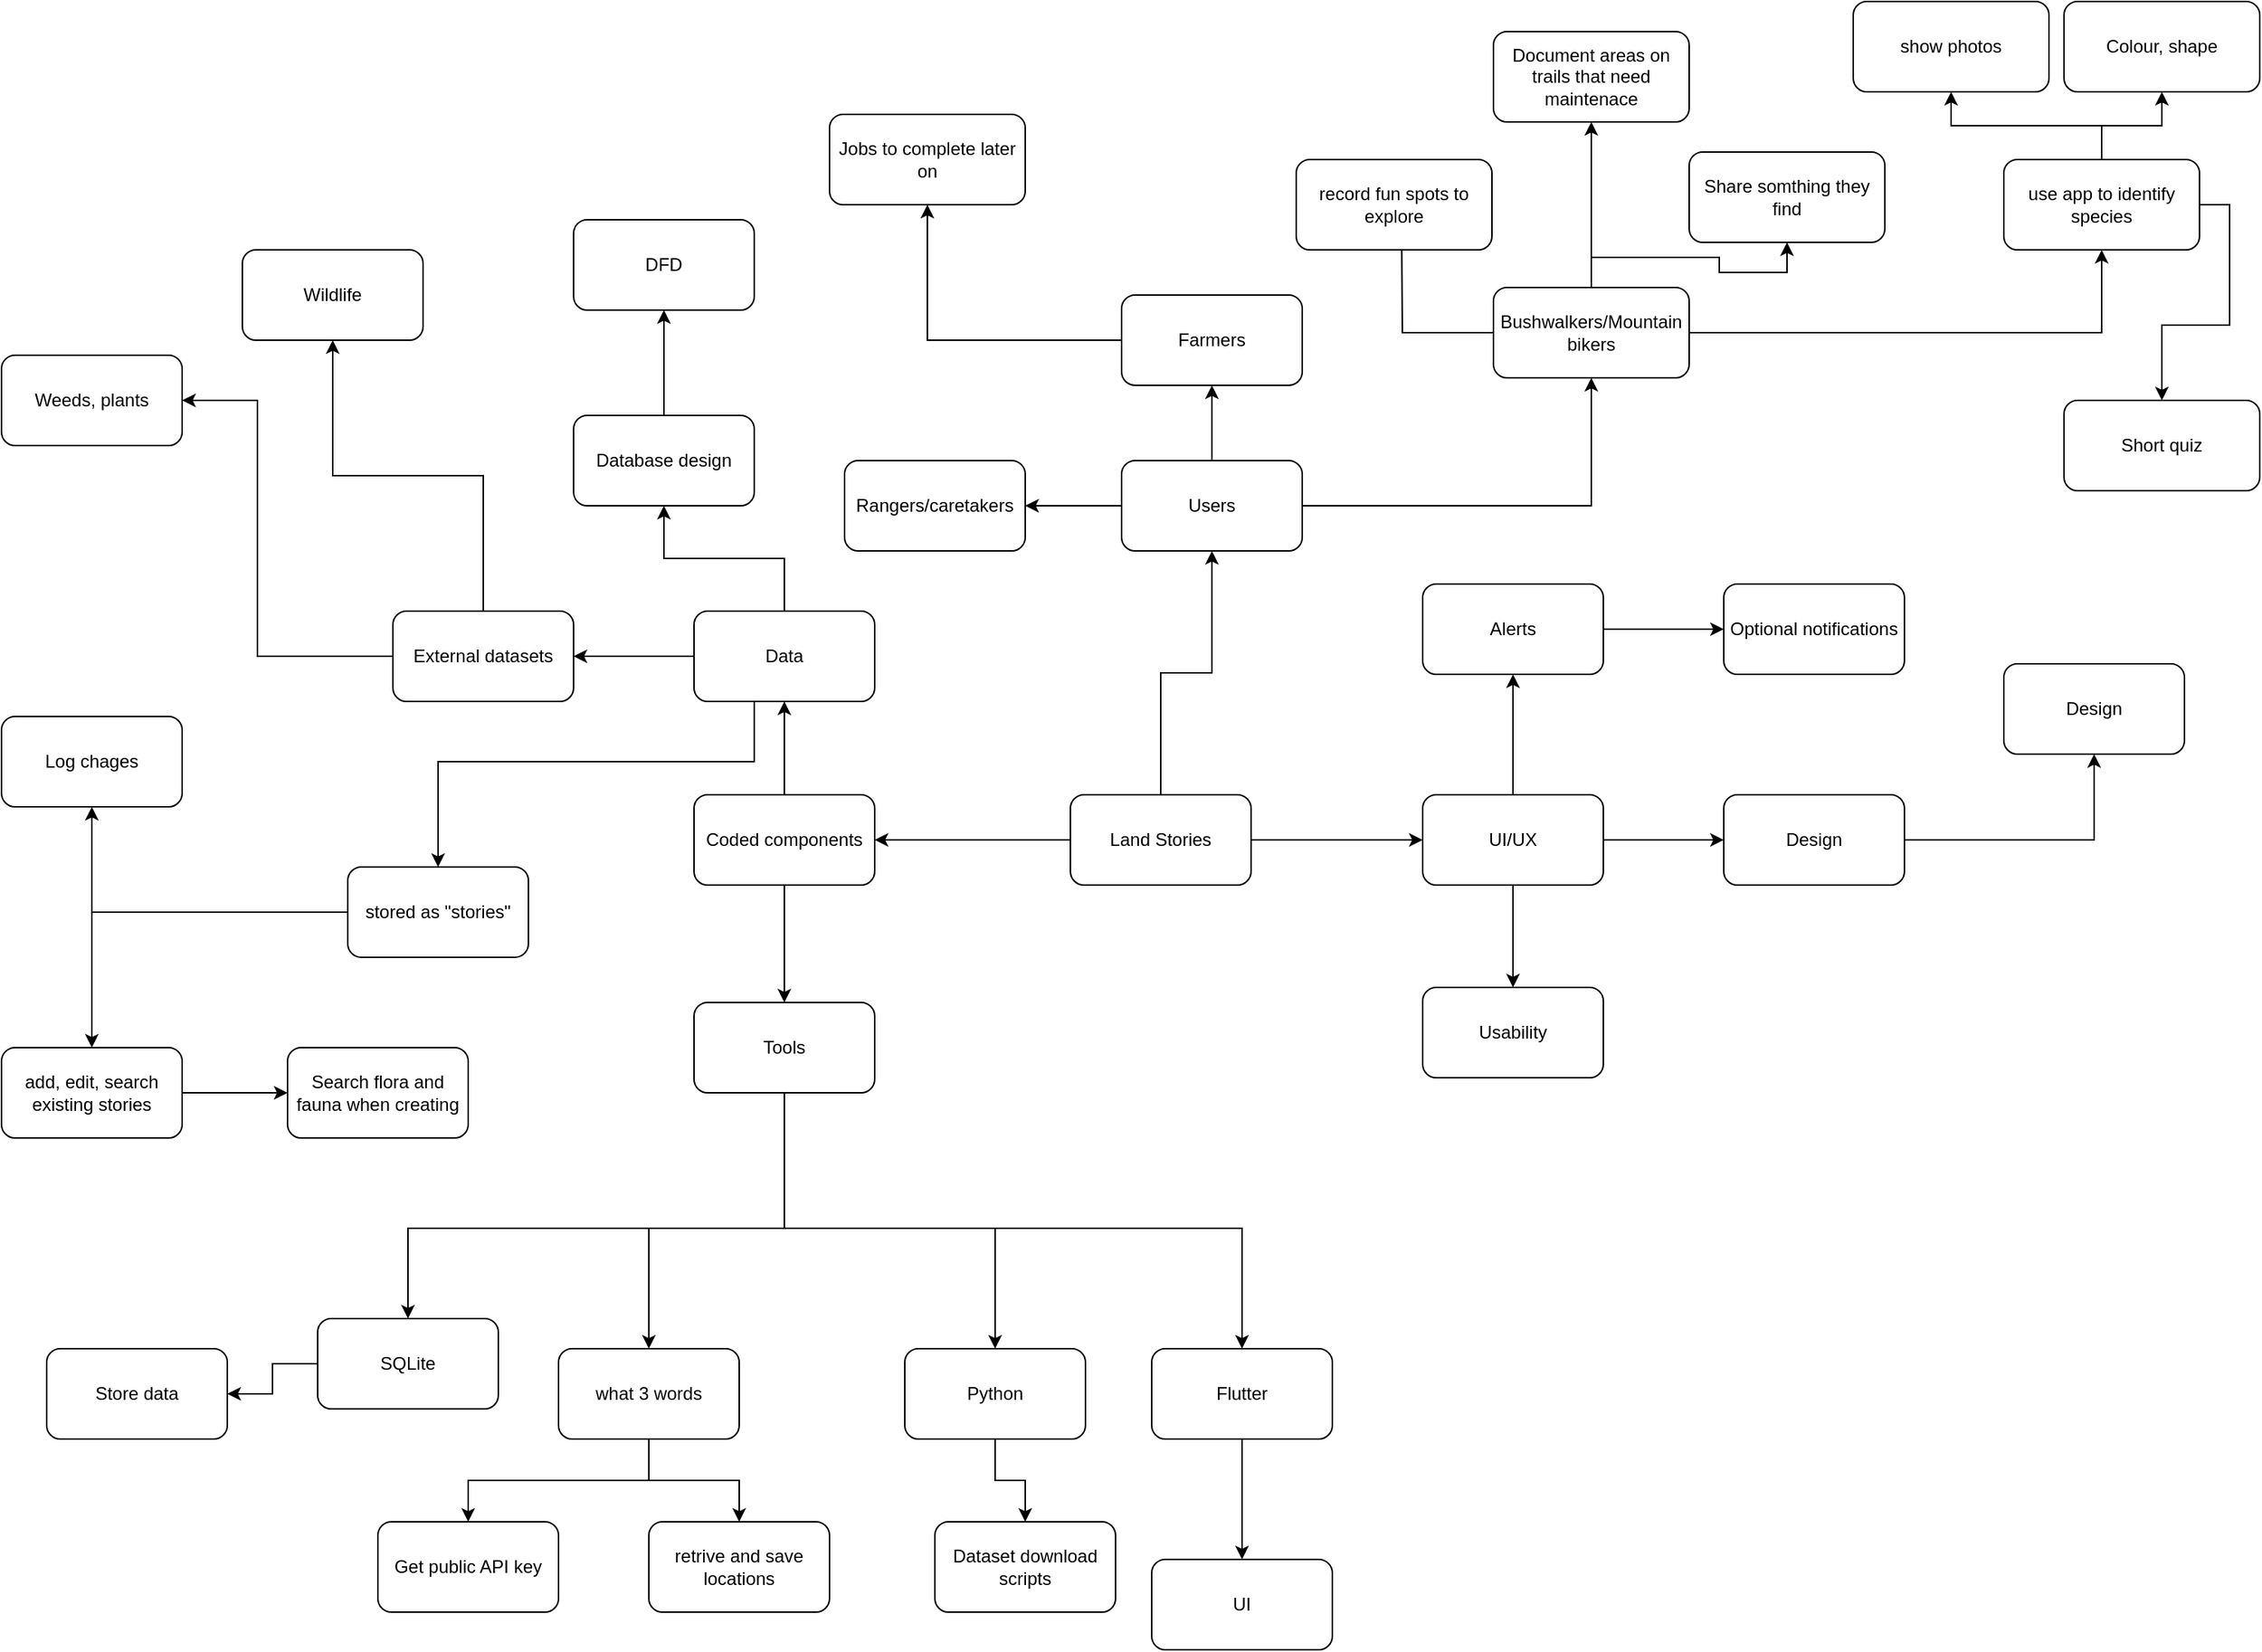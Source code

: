 <mxfile version="13.0.1" type="device" pages="3"><diagram id="VdAE440v6fBw9fUiV-Kr" name="mind map"><mxGraphModel dx="1945" dy="1563" grid="1" gridSize="10" guides="1" tooltips="1" connect="1" arrows="1" fold="1" page="1" pageScale="1" pageWidth="1654" pageHeight="1169" math="0" shadow="0"><root><mxCell id="0"/><mxCell id="1" parent="0"/><mxCell id="ZliujLWq445G92sJrThK-5" style="edgeStyle=orthogonalEdgeStyle;rounded=0;orthogonalLoop=1;jettySize=auto;html=1;exitX=0;exitY=0.5;exitDx=0;exitDy=0;" parent="1" source="ZliujLWq445G92sJrThK-1" target="ZliujLWq445G92sJrThK-2" edge="1"><mxGeometry relative="1" as="geometry"/></mxCell><mxCell id="lyBX6QRQTbX3e-x0OYiJ-10" value="" style="edgeStyle=orthogonalEdgeStyle;rounded=0;orthogonalLoop=1;jettySize=auto;html=1;" parent="1" source="ZliujLWq445G92sJrThK-1" target="lyBX6QRQTbX3e-x0OYiJ-9" edge="1"><mxGeometry relative="1" as="geometry"/></mxCell><mxCell id="lyBX6QRQTbX3e-x0OYiJ-22" value="" style="edgeStyle=orthogonalEdgeStyle;rounded=0;orthogonalLoop=1;jettySize=auto;html=1;" parent="1" source="ZliujLWq445G92sJrThK-1" target="lyBX6QRQTbX3e-x0OYiJ-21" edge="1"><mxGeometry relative="1" as="geometry"/></mxCell><mxCell id="ZliujLWq445G92sJrThK-1" value="Land Stories" style="rounded=1;whiteSpace=wrap;html=1;" parent="1" vertex="1"><mxGeometry x="850" y="547" width="120" height="60" as="geometry"/></mxCell><mxCell id="lyBX6QRQTbX3e-x0OYiJ-24" value="" style="edgeStyle=orthogonalEdgeStyle;rounded=0;orthogonalLoop=1;jettySize=auto;html=1;" parent="1" source="lyBX6QRQTbX3e-x0OYiJ-21" target="lyBX6QRQTbX3e-x0OYiJ-23" edge="1"><mxGeometry relative="1" as="geometry"/></mxCell><mxCell id="-0OE6a7l4JmswZclEUaE-2" value="" style="edgeStyle=orthogonalEdgeStyle;rounded=0;orthogonalLoop=1;jettySize=auto;html=1;" parent="1" source="lyBX6QRQTbX3e-x0OYiJ-21" target="-0OE6a7l4JmswZclEUaE-1" edge="1"><mxGeometry relative="1" as="geometry"/></mxCell><mxCell id="MaMbhNZLcsr_kQO8wYuy-2" value="" style="edgeStyle=orthogonalEdgeStyle;rounded=0;orthogonalLoop=1;jettySize=auto;html=1;" parent="1" source="lyBX6QRQTbX3e-x0OYiJ-21" target="MaMbhNZLcsr_kQO8wYuy-1" edge="1"><mxGeometry relative="1" as="geometry"/></mxCell><mxCell id="lyBX6QRQTbX3e-x0OYiJ-21" value="UI/UX" style="rounded=1;whiteSpace=wrap;html=1;" parent="1" vertex="1"><mxGeometry x="1084" y="547" width="120" height="60" as="geometry"/></mxCell><mxCell id="W_c3aF4_JRdfaUFFTZ4p-11" value="" style="edgeStyle=orthogonalEdgeStyle;rounded=0;orthogonalLoop=1;jettySize=auto;html=1;" parent="1" source="MaMbhNZLcsr_kQO8wYuy-1" target="W_c3aF4_JRdfaUFFTZ4p-10" edge="1"><mxGeometry relative="1" as="geometry"/></mxCell><mxCell id="MaMbhNZLcsr_kQO8wYuy-1" value="Design" style="rounded=1;whiteSpace=wrap;html=1;" parent="1" vertex="1"><mxGeometry x="1284" y="547" width="120" height="60" as="geometry"/></mxCell><mxCell id="W_c3aF4_JRdfaUFFTZ4p-10" value="Design" style="rounded=1;whiteSpace=wrap;html=1;" parent="1" vertex="1"><mxGeometry x="1470" y="460" width="120" height="60" as="geometry"/></mxCell><mxCell id="-0OE6a7l4JmswZclEUaE-4" value="" style="edgeStyle=orthogonalEdgeStyle;rounded=0;orthogonalLoop=1;jettySize=auto;html=1;" parent="1" source="-0OE6a7l4JmswZclEUaE-1" target="-0OE6a7l4JmswZclEUaE-3" edge="1"><mxGeometry relative="1" as="geometry"/></mxCell><mxCell id="-0OE6a7l4JmswZclEUaE-1" value="Alerts" style="rounded=1;whiteSpace=wrap;html=1;" parent="1" vertex="1"><mxGeometry x="1084" y="407" width="120" height="60" as="geometry"/></mxCell><mxCell id="-0OE6a7l4JmswZclEUaE-3" value="Optional notifications" style="rounded=1;whiteSpace=wrap;html=1;" parent="1" vertex="1"><mxGeometry x="1284" y="407" width="120" height="60" as="geometry"/></mxCell><mxCell id="lyBX6QRQTbX3e-x0OYiJ-23" value="Usability" style="rounded=1;whiteSpace=wrap;html=1;" parent="1" vertex="1"><mxGeometry x="1084" y="675" width="120" height="60" as="geometry"/></mxCell><mxCell id="lyBX6QRQTbX3e-x0OYiJ-12" value="" style="edgeStyle=orthogonalEdgeStyle;rounded=0;orthogonalLoop=1;jettySize=auto;html=1;" parent="1" source="lyBX6QRQTbX3e-x0OYiJ-9" target="lyBX6QRQTbX3e-x0OYiJ-11" edge="1"><mxGeometry relative="1" as="geometry"/></mxCell><mxCell id="lyBX6QRQTbX3e-x0OYiJ-16" value="" style="edgeStyle=orthogonalEdgeStyle;rounded=0;orthogonalLoop=1;jettySize=auto;html=1;" parent="1" source="lyBX6QRQTbX3e-x0OYiJ-9" target="lyBX6QRQTbX3e-x0OYiJ-15" edge="1"><mxGeometry relative="1" as="geometry"/></mxCell><mxCell id="lyBX6QRQTbX3e-x0OYiJ-26" value="" style="edgeStyle=orthogonalEdgeStyle;rounded=0;orthogonalLoop=1;jettySize=auto;html=1;" parent="1" source="lyBX6QRQTbX3e-x0OYiJ-9" target="lyBX6QRQTbX3e-x0OYiJ-25" edge="1"><mxGeometry relative="1" as="geometry"/></mxCell><mxCell id="lyBX6QRQTbX3e-x0OYiJ-9" value="Users" style="rounded=1;whiteSpace=wrap;html=1;" parent="1" vertex="1"><mxGeometry x="884" y="325" width="120" height="60" as="geometry"/></mxCell><mxCell id="lyBX6QRQTbX3e-x0OYiJ-25" value="Rangers/caretakers" style="rounded=1;whiteSpace=wrap;html=1;" parent="1" vertex="1"><mxGeometry x="700" y="325" width="120" height="60" as="geometry"/></mxCell><mxCell id="lyBX6QRQTbX3e-x0OYiJ-18" value="" style="edgeStyle=orthogonalEdgeStyle;rounded=0;orthogonalLoop=1;jettySize=auto;html=1;" parent="1" source="lyBX6QRQTbX3e-x0OYiJ-15" edge="1"><mxGeometry relative="1" as="geometry"><mxPoint x="1070" y="170" as="targetPoint"/></mxGeometry></mxCell><mxCell id="lyBX6QRQTbX3e-x0OYiJ-20" value="" style="edgeStyle=orthogonalEdgeStyle;rounded=0;orthogonalLoop=1;jettySize=auto;html=1;" parent="1" source="lyBX6QRQTbX3e-x0OYiJ-15" target="lyBX6QRQTbX3e-x0OYiJ-19" edge="1"><mxGeometry relative="1" as="geometry"/></mxCell><mxCell id="lyBX6QRQTbX3e-x0OYiJ-30" value="" style="edgeStyle=orthogonalEdgeStyle;rounded=0;orthogonalLoop=1;jettySize=auto;html=1;" parent="1" source="lyBX6QRQTbX3e-x0OYiJ-15" target="lyBX6QRQTbX3e-x0OYiJ-29" edge="1"><mxGeometry relative="1" as="geometry"/></mxCell><mxCell id="Hib6WsA0PBvHxR4AJHVF-2" value="" style="edgeStyle=orthogonalEdgeStyle;rounded=0;orthogonalLoop=1;jettySize=auto;html=1;" parent="1" source="lyBX6QRQTbX3e-x0OYiJ-15" target="Hib6WsA0PBvHxR4AJHVF-1" edge="1"><mxGeometry relative="1" as="geometry"/></mxCell><mxCell id="lyBX6QRQTbX3e-x0OYiJ-15" value="Bushwalkers/Mountain bikers" style="rounded=1;whiteSpace=wrap;html=1;" parent="1" vertex="1"><mxGeometry x="1131" y="210" width="130" height="60" as="geometry"/></mxCell><mxCell id="Hib6WsA0PBvHxR4AJHVF-4" value="" style="edgeStyle=orthogonalEdgeStyle;rounded=0;orthogonalLoop=1;jettySize=auto;html=1;" parent="1" source="Hib6WsA0PBvHxR4AJHVF-1" target="Hib6WsA0PBvHxR4AJHVF-3" edge="1"><mxGeometry relative="1" as="geometry"/></mxCell><mxCell id="Hib6WsA0PBvHxR4AJHVF-7" value="" style="edgeStyle=orthogonalEdgeStyle;rounded=0;orthogonalLoop=1;jettySize=auto;html=1;" parent="1" source="Hib6WsA0PBvHxR4AJHVF-1" target="Hib6WsA0PBvHxR4AJHVF-6" edge="1"><mxGeometry relative="1" as="geometry"/></mxCell><mxCell id="Hib6WsA0PBvHxR4AJHVF-9" value="" style="edgeStyle=orthogonalEdgeStyle;rounded=0;orthogonalLoop=1;jettySize=auto;html=1;" parent="1" source="Hib6WsA0PBvHxR4AJHVF-1" target="Hib6WsA0PBvHxR4AJHVF-8" edge="1"><mxGeometry relative="1" as="geometry"><Array as="points"><mxPoint x="1620" y="155"/><mxPoint x="1620" y="235"/><mxPoint x="1575" y="235"/></Array></mxGeometry></mxCell><mxCell id="Hib6WsA0PBvHxR4AJHVF-1" value="use app to identify species" style="rounded=1;whiteSpace=wrap;html=1;" parent="1" vertex="1"><mxGeometry x="1470" y="125" width="130" height="60" as="geometry"/></mxCell><mxCell id="Hib6WsA0PBvHxR4AJHVF-8" value="Short quiz" style="rounded=1;whiteSpace=wrap;html=1;" parent="1" vertex="1"><mxGeometry x="1510" y="285" width="130" height="60" as="geometry"/></mxCell><mxCell id="Hib6WsA0PBvHxR4AJHVF-6" value="show photos" style="rounded=1;whiteSpace=wrap;html=1;" parent="1" vertex="1"><mxGeometry x="1370" y="20" width="130" height="60" as="geometry"/></mxCell><mxCell id="Hib6WsA0PBvHxR4AJHVF-3" value="Colour, shape" style="rounded=1;whiteSpace=wrap;html=1;" parent="1" vertex="1"><mxGeometry x="1510" y="20" width="130" height="60" as="geometry"/></mxCell><mxCell id="lyBX6QRQTbX3e-x0OYiJ-29" value="Document areas on trails that need maintenace" style="rounded=1;whiteSpace=wrap;html=1;" parent="1" vertex="1"><mxGeometry x="1131" y="40" width="130" height="60" as="geometry"/></mxCell><mxCell id="lyBX6QRQTbX3e-x0OYiJ-19" value="Share somthing they find" style="rounded=1;whiteSpace=wrap;html=1;" parent="1" vertex="1"><mxGeometry x="1261" y="120" width="130" height="60" as="geometry"/></mxCell><mxCell id="lyBX6QRQTbX3e-x0OYiJ-17" value="record fun spots to explore" style="rounded=1;whiteSpace=wrap;html=1;" parent="1" vertex="1"><mxGeometry x="1000" y="125" width="130" height="60" as="geometry"/></mxCell><mxCell id="lyBX6QRQTbX3e-x0OYiJ-14" value="" style="edgeStyle=orthogonalEdgeStyle;rounded=0;orthogonalLoop=1;jettySize=auto;html=1;" parent="1" source="lyBX6QRQTbX3e-x0OYiJ-11" target="lyBX6QRQTbX3e-x0OYiJ-13" edge="1"><mxGeometry relative="1" as="geometry"/></mxCell><mxCell id="lyBX6QRQTbX3e-x0OYiJ-11" value="Farmers" style="rounded=1;whiteSpace=wrap;html=1;" parent="1" vertex="1"><mxGeometry x="884" y="215" width="120" height="60" as="geometry"/></mxCell><mxCell id="lyBX6QRQTbX3e-x0OYiJ-13" value="Jobs to complete later on" style="rounded=1;whiteSpace=wrap;html=1;" parent="1" vertex="1"><mxGeometry x="690" y="95" width="130" height="60" as="geometry"/></mxCell><mxCell id="ZliujLWq445G92sJrThK-7" style="edgeStyle=orthogonalEdgeStyle;rounded=0;orthogonalLoop=1;jettySize=auto;html=1;exitX=0.5;exitY=0;exitDx=0;exitDy=0;entryX=0.5;entryY=1;entryDx=0;entryDy=0;" parent="1" source="ZliujLWq445G92sJrThK-2" target="ZliujLWq445G92sJrThK-6" edge="1"><mxGeometry relative="1" as="geometry"/></mxCell><mxCell id="ZliujLWq445G92sJrThK-9" style="edgeStyle=orthogonalEdgeStyle;rounded=0;orthogonalLoop=1;jettySize=auto;html=1;exitX=0.5;exitY=1;exitDx=0;exitDy=0;entryX=0.5;entryY=0;entryDx=0;entryDy=0;" parent="1" source="ZliujLWq445G92sJrThK-2" target="ZliujLWq445G92sJrThK-8" edge="1"><mxGeometry relative="1" as="geometry"/></mxCell><mxCell id="ZliujLWq445G92sJrThK-2" value="Coded components" style="rounded=1;whiteSpace=wrap;html=1;" parent="1" vertex="1"><mxGeometry x="600" y="547" width="120" height="60" as="geometry"/></mxCell><mxCell id="ZliujLWq445G92sJrThK-18" style="edgeStyle=orthogonalEdgeStyle;rounded=0;orthogonalLoop=1;jettySize=auto;html=1;exitX=0.5;exitY=0;exitDx=0;exitDy=0;entryX=0.5;entryY=1;entryDx=0;entryDy=0;" parent="1" source="ZliujLWq445G92sJrThK-6" target="ZliujLWq445G92sJrThK-17" edge="1"><mxGeometry relative="1" as="geometry"/></mxCell><mxCell id="d91gGOzx_mSYo46jWZLX-2" value="" style="edgeStyle=orthogonalEdgeStyle;rounded=0;orthogonalLoop=1;jettySize=auto;html=1;" parent="1" source="ZliujLWq445G92sJrThK-6" target="d91gGOzx_mSYo46jWZLX-1" edge="1"><mxGeometry relative="1" as="geometry"/></mxCell><mxCell id="MaMbhNZLcsr_kQO8wYuy-10" value="" style="edgeStyle=orthogonalEdgeStyle;rounded=0;orthogonalLoop=1;jettySize=auto;html=1;" parent="1" source="ZliujLWq445G92sJrThK-6" target="MaMbhNZLcsr_kQO8wYuy-9" edge="1"><mxGeometry relative="1" as="geometry"><Array as="points"><mxPoint x="640" y="525"/><mxPoint x="430" y="525"/></Array></mxGeometry></mxCell><mxCell id="ZliujLWq445G92sJrThK-6" value="Data" style="rounded=1;whiteSpace=wrap;html=1;" parent="1" vertex="1"><mxGeometry x="600" y="425" width="120" height="60" as="geometry"/></mxCell><mxCell id="MaMbhNZLcsr_kQO8wYuy-12" value="" style="edgeStyle=orthogonalEdgeStyle;rounded=0;orthogonalLoop=1;jettySize=auto;html=1;" parent="1" source="MaMbhNZLcsr_kQO8wYuy-9" target="MaMbhNZLcsr_kQO8wYuy-11" edge="1"><mxGeometry relative="1" as="geometry"/></mxCell><mxCell id="W_c3aF4_JRdfaUFFTZ4p-2" value="" style="edgeStyle=orthogonalEdgeStyle;rounded=0;orthogonalLoop=1;jettySize=auto;html=1;" parent="1" source="MaMbhNZLcsr_kQO8wYuy-9" target="W_c3aF4_JRdfaUFFTZ4p-1" edge="1"><mxGeometry relative="1" as="geometry"/></mxCell><mxCell id="MaMbhNZLcsr_kQO8wYuy-9" value="stored as &quot;stories&quot;" style="rounded=1;whiteSpace=wrap;html=1;" parent="1" vertex="1"><mxGeometry x="370" y="595" width="120" height="60" as="geometry"/></mxCell><mxCell id="W_c3aF4_JRdfaUFFTZ4p-8" value="" style="edgeStyle=orthogonalEdgeStyle;rounded=0;orthogonalLoop=1;jettySize=auto;html=1;" parent="1" source="W_c3aF4_JRdfaUFFTZ4p-1" target="W_c3aF4_JRdfaUFFTZ4p-7" edge="1"><mxGeometry relative="1" as="geometry"/></mxCell><mxCell id="W_c3aF4_JRdfaUFFTZ4p-1" value="add, edit, search existing stories" style="rounded=1;whiteSpace=wrap;html=1;" parent="1" vertex="1"><mxGeometry x="140" y="715" width="120" height="60" as="geometry"/></mxCell><mxCell id="W_c3aF4_JRdfaUFFTZ4p-7" value="Search flora and fauna when creating" style="rounded=1;whiteSpace=wrap;html=1;" parent="1" vertex="1"><mxGeometry x="330" y="715" width="120" height="60" as="geometry"/></mxCell><mxCell id="MaMbhNZLcsr_kQO8wYuy-11" value="Log chages" style="rounded=1;whiteSpace=wrap;html=1;" parent="1" vertex="1"><mxGeometry x="140" y="495" width="120" height="60" as="geometry"/></mxCell><mxCell id="_e0RGo9Pb8kLAit0NjBA-2" value="" style="edgeStyle=orthogonalEdgeStyle;rounded=0;orthogonalLoop=1;jettySize=auto;html=1;" parent="1" source="d91gGOzx_mSYo46jWZLX-1" target="_e0RGo9Pb8kLAit0NjBA-1" edge="1"><mxGeometry relative="1" as="geometry"/></mxCell><mxCell id="_e0RGo9Pb8kLAit0NjBA-4" value="" style="edgeStyle=orthogonalEdgeStyle;rounded=0;orthogonalLoop=1;jettySize=auto;html=1;" parent="1" source="d91gGOzx_mSYo46jWZLX-1" target="_e0RGo9Pb8kLAit0NjBA-3" edge="1"><mxGeometry relative="1" as="geometry"><Array as="points"><mxPoint x="310" y="455"/><mxPoint x="310" y="285"/></Array></mxGeometry></mxCell><mxCell id="d91gGOzx_mSYo46jWZLX-1" value="External datasets" style="rounded=1;whiteSpace=wrap;html=1;" parent="1" vertex="1"><mxGeometry x="400" y="425" width="120" height="60" as="geometry"/></mxCell><mxCell id="_e0RGo9Pb8kLAit0NjBA-3" value="Weeds, plants" style="rounded=1;whiteSpace=wrap;html=1;" parent="1" vertex="1"><mxGeometry x="140" y="255" width="120" height="60" as="geometry"/></mxCell><mxCell id="_e0RGo9Pb8kLAit0NjBA-1" value="Wildlife" style="rounded=1;whiteSpace=wrap;html=1;" parent="1" vertex="1"><mxGeometry x="300" y="185" width="120" height="60" as="geometry"/></mxCell><mxCell id="ZliujLWq445G92sJrThK-11" style="edgeStyle=orthogonalEdgeStyle;rounded=0;orthogonalLoop=1;jettySize=auto;html=1;exitX=0.5;exitY=1;exitDx=0;exitDy=0;entryX=0.5;entryY=0;entryDx=0;entryDy=0;" parent="1" source="ZliujLWq445G92sJrThK-8" target="ZliujLWq445G92sJrThK-10" edge="1"><mxGeometry relative="1" as="geometry"><Array as="points"><mxPoint x="660" y="835"/><mxPoint x="570" y="835"/></Array></mxGeometry></mxCell><mxCell id="ZliujLWq445G92sJrThK-22" style="edgeStyle=orthogonalEdgeStyle;rounded=0;orthogonalLoop=1;jettySize=auto;html=1;exitX=0.5;exitY=1;exitDx=0;exitDy=0;" parent="1" source="ZliujLWq445G92sJrThK-8" target="ZliujLWq445G92sJrThK-12" edge="1"><mxGeometry relative="1" as="geometry"><Array as="points"><mxPoint x="660" y="835"/><mxPoint x="800" y="835"/></Array></mxGeometry></mxCell><mxCell id="lyBX6QRQTbX3e-x0OYiJ-2" style="edgeStyle=orthogonalEdgeStyle;rounded=0;orthogonalLoop=1;jettySize=auto;html=1;exitX=0.5;exitY=1;exitDx=0;exitDy=0;" parent="1" source="ZliujLWq445G92sJrThK-8" target="lyBX6QRQTbX3e-x0OYiJ-1" edge="1"><mxGeometry relative="1" as="geometry"><Array as="points"><mxPoint x="660" y="835"/><mxPoint x="964" y="835"/></Array></mxGeometry></mxCell><mxCell id="lyBX6QRQTbX3e-x0OYiJ-6" style="edgeStyle=orthogonalEdgeStyle;rounded=0;orthogonalLoop=1;jettySize=auto;html=1;exitX=0.5;exitY=1;exitDx=0;exitDy=0;entryX=0.5;entryY=0;entryDx=0;entryDy=0;" parent="1" source="ZliujLWq445G92sJrThK-8" target="lyBX6QRQTbX3e-x0OYiJ-3" edge="1"><mxGeometry relative="1" as="geometry"><Array as="points"><mxPoint x="660" y="835"/><mxPoint x="410" y="835"/></Array></mxGeometry></mxCell><mxCell id="ZliujLWq445G92sJrThK-8" value="Tools" style="rounded=1;whiteSpace=wrap;html=1;" parent="1" vertex="1"><mxGeometry x="600" y="685" width="120" height="60" as="geometry"/></mxCell><mxCell id="ZliujLWq445G92sJrThK-14" style="edgeStyle=orthogonalEdgeStyle;rounded=0;orthogonalLoop=1;jettySize=auto;html=1;exitX=0.5;exitY=1;exitDx=0;exitDy=0;entryX=0.5;entryY=0;entryDx=0;entryDy=0;" parent="1" source="ZliujLWq445G92sJrThK-10" target="ZliujLWq445G92sJrThK-13" edge="1"><mxGeometry relative="1" as="geometry"/></mxCell><mxCell id="ZliujLWq445G92sJrThK-16" style="edgeStyle=orthogonalEdgeStyle;rounded=0;orthogonalLoop=1;jettySize=auto;html=1;exitX=0.5;exitY=1;exitDx=0;exitDy=0;" parent="1" source="ZliujLWq445G92sJrThK-10" target="ZliujLWq445G92sJrThK-15" edge="1"><mxGeometry relative="1" as="geometry"/></mxCell><mxCell id="ZliujLWq445G92sJrThK-10" value="what 3 words" style="rounded=1;whiteSpace=wrap;html=1;" parent="1" vertex="1"><mxGeometry x="510" y="915" width="120" height="60" as="geometry"/></mxCell><mxCell id="MaMbhNZLcsr_kQO8wYuy-4" value="" style="edgeStyle=orthogonalEdgeStyle;rounded=0;orthogonalLoop=1;jettySize=auto;html=1;" parent="1" source="ZliujLWq445G92sJrThK-12" target="MaMbhNZLcsr_kQO8wYuy-3" edge="1"><mxGeometry relative="1" as="geometry"/></mxCell><mxCell id="ZliujLWq445G92sJrThK-12" value="Python" style="rounded=1;whiteSpace=wrap;html=1;" parent="1" vertex="1"><mxGeometry x="740" y="915" width="120" height="60" as="geometry"/></mxCell><mxCell id="MaMbhNZLcsr_kQO8wYuy-3" value="Dataset download scripts" style="rounded=1;whiteSpace=wrap;html=1;" parent="1" vertex="1"><mxGeometry x="760" y="1030" width="120" height="60" as="geometry"/></mxCell><mxCell id="ZliujLWq445G92sJrThK-13" value="Get public API key" style="rounded=1;whiteSpace=wrap;html=1;" parent="1" vertex="1"><mxGeometry x="390" y="1030" width="120" height="60" as="geometry"/></mxCell><mxCell id="ZliujLWq445G92sJrThK-15" value="retrive and save locations" style="rounded=1;whiteSpace=wrap;html=1;" parent="1" vertex="1"><mxGeometry x="570" y="1030" width="120" height="60" as="geometry"/></mxCell><mxCell id="ZliujLWq445G92sJrThK-20" style="edgeStyle=orthogonalEdgeStyle;rounded=0;orthogonalLoop=1;jettySize=auto;html=1;exitX=0.5;exitY=0;exitDx=0;exitDy=0;entryX=0.5;entryY=1;entryDx=0;entryDy=0;" parent="1" source="ZliujLWq445G92sJrThK-17" target="ZliujLWq445G92sJrThK-19" edge="1"><mxGeometry relative="1" as="geometry"/></mxCell><mxCell id="ZliujLWq445G92sJrThK-17" value="Database design" style="rounded=1;whiteSpace=wrap;html=1;" parent="1" vertex="1"><mxGeometry x="520" y="295" width="120" height="60" as="geometry"/></mxCell><mxCell id="ZliujLWq445G92sJrThK-19" value="DFD" style="rounded=1;whiteSpace=wrap;html=1;" parent="1" vertex="1"><mxGeometry x="520" y="165" width="120" height="60" as="geometry"/></mxCell><mxCell id="MaMbhNZLcsr_kQO8wYuy-8" value="" style="edgeStyle=orthogonalEdgeStyle;rounded=0;orthogonalLoop=1;jettySize=auto;html=1;" parent="1" source="lyBX6QRQTbX3e-x0OYiJ-1" target="MaMbhNZLcsr_kQO8wYuy-7" edge="1"><mxGeometry relative="1" as="geometry"/></mxCell><mxCell id="lyBX6QRQTbX3e-x0OYiJ-1" value="Flutter" style="rounded=1;whiteSpace=wrap;html=1;" parent="1" vertex="1"><mxGeometry x="904" y="915" width="120" height="60" as="geometry"/></mxCell><mxCell id="MaMbhNZLcsr_kQO8wYuy-7" value="UI" style="rounded=1;whiteSpace=wrap;html=1;" parent="1" vertex="1"><mxGeometry x="904" y="1055" width="120" height="60" as="geometry"/></mxCell><mxCell id="MaMbhNZLcsr_kQO8wYuy-6" value="" style="edgeStyle=orthogonalEdgeStyle;rounded=0;orthogonalLoop=1;jettySize=auto;html=1;" parent="1" source="lyBX6QRQTbX3e-x0OYiJ-3" target="MaMbhNZLcsr_kQO8wYuy-5" edge="1"><mxGeometry relative="1" as="geometry"/></mxCell><mxCell id="lyBX6QRQTbX3e-x0OYiJ-3" value="SQLite" style="rounded=1;whiteSpace=wrap;html=1;" parent="1" vertex="1"><mxGeometry x="350" y="895" width="120" height="60" as="geometry"/></mxCell><mxCell id="MaMbhNZLcsr_kQO8wYuy-5" value="Store data" style="rounded=1;whiteSpace=wrap;html=1;" parent="1" vertex="1"><mxGeometry x="170" y="915" width="120" height="60" as="geometry"/></mxCell></root></mxGraphModel></diagram><diagram id="unlb9L24WGgVCil6Z8N9" name="Users"><mxGraphModel dx="5985" dy="4808" grid="1" gridSize="10" guides="1" tooltips="1" connect="1" arrows="1" fold="1" page="1" pageScale="1" pageWidth="1654" pageHeight="1169" math="0" shadow="0"><root><mxCell id="cBOW3XzgepOlTs59MlUx-0"/><mxCell id="cBOW3XzgepOlTs59MlUx-1" parent="cBOW3XzgepOlTs59MlUx-0"/><mxCell id="2z53zzWFJXnYpT7HSNOh-3" value="&lt;br&gt;&lt;span style=&quot;font-weight: 700&quot;&gt;Fredrica Farmer&lt;/span&gt;&lt;br&gt;&lt;div class=&quot;page&quot; title=&quot;Page 1&quot; style=&quot;font-size: 15px&quot;&gt;&lt;div class=&quot;section&quot; style=&quot;font-size: 15px&quot;&gt;&lt;div class=&quot;layoutArea&quot; style=&quot;font-size: 15px&quot;&gt;&lt;div class=&quot;column&quot; style=&quot;font-size: 15px&quot;&gt;&#9;&#9;&#9;&#9;&#9;&#9;&lt;p style=&quot;font-size: 15px&quot;&gt;&lt;span style=&quot;font-size: 15px&quot;&gt;A land owner, she will use the app to identify, store and retrieve the location of weeds&lt;br&gt;and pests on her property as part of her weed and pest management plan.&lt;/span&gt;&lt;/p&gt;&#9;&#9;&#9;&#9;&#9;&#9;&lt;p style=&quot;font-size: 15px&quot;&gt;&lt;span style=&quot;font-size: 15px ; font-style: italic&quot;&gt;Typical Scenario: &lt;/span&gt;&lt;span style=&quot;font-size: 15px&quot;&gt;Wandering the back paddock toward dusk, Fredrica notices a plant that looks&lt;br&gt;like Fireweed. She uses the app to identify the plant, mark its location and take photos to add to&amp;nbsp;&lt;/span&gt;&lt;span&gt;a weed management plan. She will later use the app to help direct her back to the plant's&amp;nbsp;&lt;/span&gt;&lt;span&gt;location, for monitoring and eradication.&lt;/span&gt;&lt;/p&gt;&lt;/div&gt;&lt;/div&gt;&lt;/div&gt;&lt;/div&gt;&lt;div class=&quot;page&quot; title=&quot;Page 2&quot; style=&quot;font-size: 15px&quot;&gt;&lt;div class=&quot;section&quot; style=&quot;font-size: 15px&quot;&gt;&lt;div class=&quot;layoutArea&quot; style=&quot;font-size: 15px&quot;&gt;&lt;div class=&quot;column&quot; style=&quot;font-size: 15px&quot;&gt;&lt;br&gt;&#9;&#9;&#9;&#9;&#9;&#9;&lt;p style=&quot;font-size: 15px&quot;&gt;&lt;span style=&quot;font-size: 15px ; font-weight: 700&quot;&gt;Belinda and Bob Bushwalker&lt;/span&gt;&lt;/p&gt;&#9;&#9;&#9;&#9;&#9;&#9;&lt;p style=&quot;font-size: 15px&quot;&gt;&lt;span style=&quot;font-size: 15px&quot;&gt;As outdoor enthusiasts, Belinda and Bob use the app to identify, store data, and locate&lt;br&gt;wildlife and plants they see during their adventures. They also use the app to indicate the&lt;br&gt;location and other details of any rubbish they encounter on walks through State and&lt;br&gt;National parks.&lt;br&gt;&lt;/span&gt;&lt;/p&gt;&lt;p style=&quot;font-size: 15px&quot;&gt;&lt;span style=&quot;font-size: 15px ; font-style: italic&quot;&gt;Typical Scenario: &lt;/span&gt;&lt;span style=&quot;font-size: 15px&quot;&gt;On a walk to the top of Mount Barney, Belinda and Bob use the app to help&lt;br&gt;identify interesting flora and fauna they see. On their return, they notice a pile of rusted 20litre&lt;br&gt;steel drums. They use the app to record the location, and take photos to assist Park and Forest&lt;br&gt;officers with their park maintenance plans.&lt;br&gt;&lt;/span&gt;&lt;/p&gt;&lt;br&gt;&#9;&#9;&#9;&#9;&#9;&#9;&lt;p style=&quot;font-size: 15px&quot;&gt;&lt;span style=&quot;font-size: 15px ; font-weight: 700&quot;&gt;Harriet Horserider&lt;/span&gt;&lt;/p&gt;&#9;&#9;&#9;&#9;&#9;&#9;&lt;p style=&quot;font-size: 15px&quot;&gt;&lt;span style=&quot;font-size: 15px&quot;&gt;As a stock woman, Harriet uses the app to store the locations of pests, and various jobs&lt;br&gt;that need her attention she sees while riding and monitoring her cattle.&lt;/span&gt;&lt;/p&gt;&#9;&#9;&#9;&#9;&#9;&#9;&lt;p style=&quot;font-size: 15px&quot;&gt;&lt;span style=&quot;font-size: 15px ; font-style: italic&quot;&gt;Typical Scenario: &lt;/span&gt;&lt;span style=&quot;font-size: 15px&quot;&gt;While mustering, Harriet sees evidence of wild boars, noticeably where the&lt;br&gt;boars have busted through her fences. She uses the app the locate and record the damage to her&lt;br&gt;fence. Once mustering is complete, she will use the app to return to fix the fence, and to inform&lt;br&gt;the local hunter of the likely location of the pigs.&lt;br&gt;&lt;/span&gt;&lt;/p&gt;&lt;br&gt;&#9;&#9;&#9;&#9;&#9;&#9;&lt;p style=&quot;font-size: 15px&quot;&gt;&lt;span style=&quot;font-size: 15px ; font-weight: 700&quot;&gt;Robin Ryder&lt;/span&gt;&lt;/p&gt;&#9;&#9;&#9;&#9;&#9;&#9;&lt;p style=&quot;font-size: 15px&quot;&gt;&lt;span style=&quot;font-size: 15px&quot;&gt;A mountain biker, and trail maintainer, Robin uses the app to record details about&lt;br&gt;sections of the trails she rides that need attention or repairs.&lt;/span&gt;&lt;/p&gt;&#9;&#9;&#9;&#9;&#9;&#9;&lt;p style=&quot;font-size: 15px&quot;&gt;&lt;span style=&quot;font-size: 15px ; font-style: italic&quot;&gt;Typical Scenario: &lt;/span&gt;&lt;span style=&quot;font-size: 15px&quot;&gt;While riding mountain bike trails on Mt. Joyce, Robin records the location&lt;br&gt;and condition of damaged sections of the trail. The information recorded will be passed on to&lt;br&gt;the local trail-riders alliance to be added to their to do list.&lt;br&gt;&lt;/span&gt;&lt;/p&gt;&lt;br&gt;&#9;&#9;&#9;&#9;&#9;&lt;/div&gt;&lt;br&gt;&#9;&#9;&#9;&#9;&lt;/div&gt;&lt;br&gt;&#9;&#9;&#9;&lt;/div&gt;&lt;br&gt;&#9;&#9;&lt;/div&gt;" style="text;whiteSpace=wrap;html=1;fontSize=15;fontFamily=Helvetica;" vertex="1" parent="cBOW3XzgepOlTs59MlUx-1"><mxGeometry x="90" y="180" width="820" height="840" as="geometry"/></mxCell><mxCell id="2z53zzWFJXnYpT7HSNOh-4" value="&lt;font style=&quot;font-size: 29px&quot;&gt;&lt;b&gt;Users&lt;/b&gt;&lt;/font&gt;" style="text;html=1;align=center;verticalAlign=middle;resizable=0;points=[];autosize=1;fontSize=15;fontFamily=Helvetica;" vertex="1" parent="cBOW3XzgepOlTs59MlUx-1"><mxGeometry x="74" y="85" width="100" height="30" as="geometry"/></mxCell></root></mxGraphModel></diagram><diagram id="_u-EWJ-QUaL_7V39Gj6V" name="Algorithms"><mxGraphModel dx="2593" dy="2083" grid="1" gridSize="10" guides="1" tooltips="1" connect="1" arrows="1" fold="1" page="1" pageScale="1" pageWidth="1654" pageHeight="1169" math="0" shadow="0"><root><mxCell id="K2UKrLPz2NrQfM0U3D73-0"/><mxCell id="K2UKrLPz2NrQfM0U3D73-1" parent="K2UKrLPz2NrQfM0U3D73-0"/><mxCell id="K2UKrLPz2NrQfM0U3D73-5" value="" style="edgeStyle=orthogonalEdgeStyle;rounded=0;orthogonalLoop=1;jettySize=auto;html=1;fontFamily=Helvetica;fontSize=15;entryX=0;entryY=0.5;entryDx=0;entryDy=0;" edge="1" parent="K2UKrLPz2NrQfM0U3D73-1" source="K2UKrLPz2NrQfM0U3D73-3" target="K2UKrLPz2NrQfM0U3D73-14"><mxGeometry relative="1" as="geometry"/></mxCell><mxCell id="K2UKrLPz2NrQfM0U3D73-3" value="Add a story" style="text;html=1;strokeColor=none;fillColor=none;align=center;verticalAlign=middle;whiteSpace=wrap;rounded=0;fontFamily=Helvetica;fontSize=15;fontStyle=1" vertex="1" parent="K2UKrLPz2NrQfM0U3D73-1"><mxGeometry x="360" y="267.5" width="70" height="30" as="geometry"/></mxCell><mxCell id="K2UKrLPz2NrQfM0U3D73-7" value="" style="edgeStyle=orthogonalEdgeStyle;rounded=0;orthogonalLoop=1;jettySize=auto;html=1;fontFamily=Helvetica;fontSize=15;" edge="1" parent="K2UKrLPz2NrQfM0U3D73-1" source="K2UKrLPz2NrQfM0U3D73-4" target="K2UKrLPz2NrQfM0U3D73-6"><mxGeometry relative="1" as="geometry"/></mxCell><mxCell id="K2UKrLPz2NrQfM0U3D73-4" value="enter stories details" style="text;html=1;strokeColor=none;fillColor=none;align=center;verticalAlign=middle;whiteSpace=wrap;rounded=0;fontFamily=Helvetica;fontSize=15;" vertex="1" parent="K2UKrLPz2NrQfM0U3D73-1"><mxGeometry x="620" y="255" width="70" height="55" as="geometry"/></mxCell><mxCell id="K2UKrLPz2NrQfM0U3D73-17" value="" style="edgeStyle=orthogonalEdgeStyle;rounded=0;orthogonalLoop=1;jettySize=auto;html=1;fontFamily=Helvetica;fontSize=15;" edge="1" parent="K2UKrLPz2NrQfM0U3D73-1" source="K2UKrLPz2NrQfM0U3D73-6" target="K2UKrLPz2NrQfM0U3D73-16"><mxGeometry relative="1" as="geometry"/></mxCell><mxCell id="K2UKrLPz2NrQfM0U3D73-6" value="create new instance of Story class" style="text;html=1;strokeColor=none;fillColor=none;align=center;verticalAlign=middle;whiteSpace=wrap;rounded=0;fontFamily=Helvetica;fontSize=15;" vertex="1" parent="K2UKrLPz2NrQfM0U3D73-1"><mxGeometry x="757" y="255" width="83" height="55" as="geometry"/></mxCell><mxCell id="K2UKrLPz2NrQfM0U3D73-16" value="insert instance into Stories table" style="text;html=1;strokeColor=none;fillColor=none;align=center;verticalAlign=middle;whiteSpace=wrap;rounded=0;fontFamily=Helvetica;fontSize=15;" vertex="1" parent="K2UKrLPz2NrQfM0U3D73-1"><mxGeometry x="920" y="255" width="83" height="55" as="geometry"/></mxCell><mxCell id="K2UKrLPz2NrQfM0U3D73-15" style="edgeStyle=orthogonalEdgeStyle;rounded=0;orthogonalLoop=1;jettySize=auto;html=1;exitX=1;exitY=0.5;exitDx=0;exitDy=0;fontFamily=Helvetica;fontSize=15;" edge="1" parent="K2UKrLPz2NrQfM0U3D73-1" source="K2UKrLPz2NrQfM0U3D73-14" target="K2UKrLPz2NrQfM0U3D73-4"><mxGeometry relative="1" as="geometry"/></mxCell><mxCell id="K2UKrLPz2NrQfM0U3D73-14" value="get location, datetime" style="text;html=1;strokeColor=none;fillColor=none;align=center;verticalAlign=middle;whiteSpace=wrap;rounded=0;fontFamily=Helvetica;fontSize=15;" vertex="1" parent="K2UKrLPz2NrQfM0U3D73-1"><mxGeometry x="490" y="255" width="70" height="55" as="geometry"/></mxCell></root></mxGraphModel></diagram></mxfile>